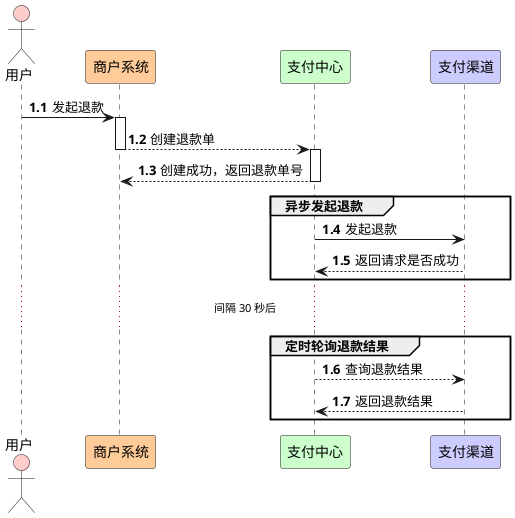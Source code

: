 @startuml
'https://plantuml.com/sequence-diagram

actor 用户 #FFCCCC
participant 商户系统 #FFCC99
participant 支付中心 #CCFFCC
participant 支付渠道 #CCCCFF


autonumber 1.1

用户 -> 商户系统: 发起退款

activate 商户系统
商户系统 --> 支付中心: 创建退款单
deactivate 商户系统
activate 支付中心
支付中心 --> 商户系统: 创建成功，返回退款单号
deactivate 支付中心


group 异步发起退款

支付中心 -> 支付渠道: 发起退款

支付渠道 --> 支付中心: 返回请求是否成功

end
... 间隔 30 秒后...
group 定时轮询退款结果
支付中心 --> 支付渠道: 查询退款结果
支付渠道 --> 支付中心: 返回退款结果
end



@enduml
